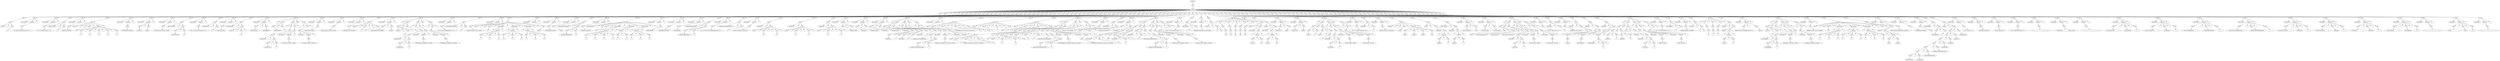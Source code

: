 digraph G {
  node0 [label="program"];
  node1 [label="dcl"];
  node0 -> node1;
  node2 [label="funcDCl"];
  node1 -> node2;
  node3 [label="func"];
  node2 -> node3;
  node4 [label="main"];
  node2 -> node4;
  node5 [label="("];
  node2 -> node5;
  node6 [label=")"];
  node2 -> node6;
  node7 [label="{"];
  node2 -> node7;
  node8 [label="dcl"];
  node2 -> node8;
  node9 [label="stmt"];
  node8 -> node9;
  node10 [label="expr"];
  node9 -> node10;
  node11 [label="puntos"];
  node10 -> node11;
  node12 [label=":="];
  node10 -> node12;
  node13 [label="expr"];
  node10 -> node13;
  node14 [label="0"];
  node13 -> node14;
  node15 [label="dcl"];
  node2 -> node15;
  node16 [label="stmt"];
  node15 -> node16;
  node17 [label="fmt.Println("];
  node16 -> node17;
  node18 [label="exprList"];
  node16 -> node18;
  node19 [label="expr"];
  node18 -> node19;
  node20 [label="\"=== Archivo de prueba de slices ===\""];
  node19 -> node20;
  node21 [label=")"];
  node16 -> node21;
  node22 [label="dcl"];
  node2 -> node22;
  node23 [label="stmt"];
  node22 -> node23;
  node24 [label="fmt.Println("];
  node23 -> node24;
  node25 [label="exprList"];
  node23 -> node25;
  node26 [label="expr"];
  node25 -> node26;
  node27 [label="\"==== Creación de slices ====\""];
  node26 -> node27;
  node28 [label=")"];
  node23 -> node28;
  node29 [label="dcl"];
  node2 -> node29;
  node30 [label="stmt"];
  node29 -> node30;
  node31 [label="expr"];
  node30 -> node31;
  node32 [label="puntosCreacion"];
  node31 -> node32;
  node33 [label=":="];
  node31 -> node33;
  node34 [label="expr"];
  node31 -> node34;
  node35 [label="0"];
  node34 -> node35;
  node36 [label="dcl"];
  node2 -> node36;
  node37 [label="stmt"];
  node36 -> node37;
  node38 [label="fmt.Println("];
  node37 -> node38;
  node39 [label="exprList"];
  node37 -> node39;
  node40 [label="expr"];
  node39 -> node40;
  node41 [label="\"Creación con literales:\""];
  node40 -> node41;
  node42 [label=")"];
  node37 -> node42;
  node43 [label="dcl"];
  node2 -> node43;
  node44 [label="stmt"];
  node43 -> node44;
  node45 [label="slice1"];
  node44 -> node45;
  node46 [label="numeros"];
  node45 -> node46;
  node47 [label=":="];
  node45 -> node47;
  node48 [label="[]"];
  node45 -> node48;
  node49 [label="type"];
  node45 -> node49;
  node50 [label="int"];
  node49 -> node50;
  node51 [label="{"];
  node45 -> node51;
  node52 [label="exprList"];
  node45 -> node52;
  node53 [label="expr"];
  node52 -> node53;
  node54 [label="1"];
  node53 -> node54;
  node55 [label=","];
  node52 -> node55;
  node56 [label="expr"];
  node52 -> node56;
  node57 [label="2"];
  node56 -> node57;
  node58 [label=","];
  node52 -> node58;
  node59 [label="expr"];
  node52 -> node59;
  node60 [label="3"];
  node59 -> node60;
  node61 [label=","];
  node52 -> node61;
  node62 [label="expr"];
  node52 -> node62;
  node63 [label="4"];
  node62 -> node63;
  node64 [label=","];
  node52 -> node64;
  node65 [label="expr"];
  node52 -> node65;
  node66 [label="5"];
  node65 -> node66;
  node67 [label="}"];
  node45 -> node67;
  node68 [label="dcl"];
  node2 -> node68;
  node69 [label="stmt"];
  node68 -> node69;
  node70 [label="fmt.Println("];
  node69 -> node70;
  node71 [label="exprList"];
  node69 -> node71;
  node72 [label="expr"];
  node71 -> node72;
  node73 [label="\"###Validacion Manual\""];
  node72 -> node73;
  node74 [label=")"];
  node69 -> node74;
  node75 [label="dcl"];
  node2 -> node75;
  node76 [label="stmt"];
  node75 -> node76;
  node77 [label="fmt.Println("];
  node76 -> node77;
  node78 [label="exprList"];
  node76 -> node78;
  node79 [label="expr"];
  node78 -> node79;
  node80 [label="\"numeros:\""];
  node79 -> node80;
  node81 [label=","];
  node78 -> node81;
  node82 [label="expr"];
  node78 -> node82;
  node83 [label="numeros"];
  node82 -> node83;
  node84 [label=")"];
  node76 -> node84;
  node85 [label="dcl"];
  node2 -> node85;
  node86 [label="stmt"];
  node85 -> node86;
  node87 [label="fmt.Println("];
  node86 -> node87;
  node88 [label="exprList"];
  node86 -> node88;
  node89 [label="expr"];
  node88 -> node89;
  node90 [label="\"OK Creación con literales: correcto\""];
  node89 -> node90;
  node91 [label=")"];
  node86 -> node91;
  node92 [label="dcl"];
  node2 -> node92;
  node93 [label="stmt"];
  node92 -> node93;
  node94 [label="expr"];
  node93 -> node94;
  node95 [label="puntosCreacion"];
  node94 -> node95;
  node96 [label="="];
  node94 -> node96;
  node97 [label="expr"];
  node94 -> node97;
  node98 [label="expr"];
  node97 -> node98;
  node99 [label="puntosCreacion"];
  node98 -> node99;
  node100 [label="+"];
  node97 -> node100;
  node101 [label="expr"];
  node97 -> node101;
  node102 [label="3"];
  node101 -> node102;
  node103 [label="dcl"];
  node2 -> node103;
  node104 [label="stmt"];
  node103 -> node104;
  node105 [label="fmt.Println("];
  node104 -> node105;
  node106 [label="exprList"];
  node104 -> node106;
  node107 [label="expr"];
  node106 -> node107;
  node108 [label="\"\\n==== Acceso de Elementos ====\""];
  node107 -> node108;
  node109 [label=")"];
  node104 -> node109;
  node110 [label="dcl"];
  node2 -> node110;
  node111 [label="stmt"];
  node110 -> node111;
  node112 [label="expr"];
  node111 -> node112;
  node113 [label="puntosAcceso"];
  node112 -> node113;
  node114 [label=":="];
  node112 -> node114;
  node115 [label="expr"];
  node112 -> node115;
  node116 [label="0"];
  node115 -> node116;
  node117 [label="dcl"];
  node2 -> node117;
  node118 [label="stmt"];
  node117 -> node118;
  node119 [label="fmt.Println("];
  node118 -> node119;
  node120 [label="exprList"];
  node118 -> node120;
  node121 [label="expr"];
  node120 -> node121;
  node122 [label="\"Acceso por índice:\""];
  node121 -> node122;
  node123 [label=")"];
  node118 -> node123;
  node124 [label="dcl"];
  node2 -> node124;
  node125 [label="stmt"];
  node124 -> node125;
  node126 [label="expr"];
  node125 -> node126;
  node127 [label="primerElemento"];
  node126 -> node127;
  node128 [label=":="];
  node126 -> node128;
  node129 [label="expr"];
  node126 -> node129;
  node130 [label="numeros"];
  node129 -> node130;
  node131 [label="["];
  node129 -> node131;
  node132 [label="expr"];
  node129 -> node132;
  node133 [label="0"];
  node132 -> node133;
  node134 [label="]"];
  node129 -> node134;
  node135 [label="dcl"];
  node2 -> node135;
  node136 [label="stmt"];
  node135 -> node136;
  node137 [label="fmt.Println("];
  node136 -> node137;
  node138 [label="exprList"];
  node136 -> node138;
  node139 [label="expr"];
  node138 -> node139;
  node140 [label="\"Primer elemento:\""];
  node139 -> node140;
  node141 [label=","];
  node138 -> node141;
  node142 [label="expr"];
  node138 -> node142;
  node143 [label="primerElemento"];
  node142 -> node143;
  node144 [label=")"];
  node136 -> node144;
  node145 [label="dcl"];
  node2 -> node145;
  node146 [label="stmt"];
  node145 -> node146;
  node147 [label="if"];
  node146 -> node147;
  node148 [label="expr"];
  node146 -> node148;
  node149 [label="expr"];
  node148 -> node149;
  node150 [label="primerElemento"];
  node149 -> node150;
  node151 [label="=="];
  node148 -> node151;
  node152 [label="expr"];
  node148 -> node152;
  node153 [label="1"];
  node152 -> node153;
  node154 [label="stmt"];
  node146 -> node154;
  node155 [label="{"];
  node154 -> node155;
  node156 [label="dcl"];
  node154 -> node156;
  node157 [label="stmt"];
  node156 -> node157;
  node158 [label="expr"];
  node157 -> node158;
  node159 [label="puntosAcceso"];
  node158 -> node159;
  node160 [label="="];
  node158 -> node160;
  node161 [label="expr"];
  node158 -> node161;
  node162 [label="expr"];
  node161 -> node162;
  node163 [label="puntosAcceso"];
  node162 -> node163;
  node164 [label="+"];
  node161 -> node164;
  node165 [label="expr"];
  node161 -> node165;
  node166 [label="1"];
  node165 -> node166;
  node167 [label="dcl"];
  node154 -> node167;
  node168 [label="stmt"];
  node167 -> node168;
  node169 [label="fmt.Println("];
  node168 -> node169;
  node170 [label="exprList"];
  node168 -> node170;
  node171 [label="expr"];
  node170 -> node171;
  node172 [label="\"OK Acceso por índice: correcto\""];
  node171 -> node172;
  node173 [label=")"];
  node168 -> node173;
  node174 [label="}"];
  node154 -> node174;
  node175 [label="else"];
  node146 -> node175;
  node176 [label="stmt"];
  node146 -> node176;
  node177 [label="{"];
  node176 -> node177;
  node178 [label="dcl"];
  node176 -> node178;
  node179 [label="stmt"];
  node178 -> node179;
  node180 [label="fmt.Println("];
  node179 -> node180;
  node181 [label="exprList"];
  node179 -> node181;
  node182 [label="expr"];
  node181 -> node182;
  node183 [label="\"X Acceso por índice: incorrecto\""];
  node182 -> node183;
  node184 [label=")"];
  node179 -> node184;
  node185 [label="}"];
  node176 -> node185;
  node186 [label="dcl"];
  node2 -> node186;
  node187 [label="stmt"];
  node186 -> node187;
  node188 [label="fmt.Println("];
  node187 -> node188;
  node189 [label="exprList"];
  node187 -> node189;
  node190 [label="expr"];
  node189 -> node190;
  node191 [label="\"Acceso fuera de rango:\""];
  node190 -> node191;
  node192 [label=")"];
  node187 -> node192;
  node193 [label="dcl"];
  node2 -> node193;
  node194 [label="stmt"];
  node193 -> node194;
  node195 [label="fmt.Println("];
  node194 -> node195;
  node196 [label="exprList"];
  node194 -> node196;
  node197 [label="expr"];
  node196 -> node197;
  node198 [label="\"OK Acceso fuera de rango: correcto\""];
  node197 -> node198;
  node199 [label=")"];
  node194 -> node199;
  node200 [label="dcl"];
  node2 -> node200;
  node201 [label="stmt"];
  node200 -> node201;
  node202 [label="fmt.Println("];
  node201 -> node202;
  node203 [label="exprList"];
  node201 -> node203;
  node204 [label="expr"];
  node203 -> node204;
  node205 [label="\"\\nModificación de elementos:\""];
  node204 -> node205;
  node206 [label=")"];
  node201 -> node206;
  node207 [label="dcl"];
  node2 -> node207;
  node208 [label="stmt"];
  node207 -> node208;
  node209 [label="slice1"];
  node208 -> node209;
  node210 [label="numeros"];
  node209 -> node210;
  node211 [label="["];
  node209 -> node211;
  node212 [label="expr"];
  node209 -> node212;
  node213 [label="0"];
  node212 -> node213;
  node214 [label="]"];
  node209 -> node214;
  node215 [label="="];
  node209 -> node215;
  node216 [label="expr"];
  node209 -> node216;
  node217 [label="10"];
  node216 -> node217;
  node218 [label="dcl"];
  node2 -> node218;
  node219 [label="stmt"];
  node218 -> node219;
  node220 [label="fmt.Println("];
  node219 -> node220;
  node221 [label="exprList"];
  node219 -> node221;
  node222 [label="expr"];
  node221 -> node222;
  node223 [label="\"numeros después de modificar:\""];
  node222 -> node223;
  node224 [label=","];
  node221 -> node224;
  node225 [label="expr"];
  node221 -> node225;
  node226 [label="numeros"];
  node225 -> node226;
  node227 [label=")"];
  node219 -> node227;
  node228 [label="dcl"];
  node2 -> node228;
  node229 [label="stmt"];
  node228 -> node229;
  node230 [label="if"];
  node229 -> node230;
  node231 [label="expr"];
  node229 -> node231;
  node232 [label="expr"];
  node231 -> node232;
  node233 [label="numeros"];
  node232 -> node233;
  node234 [label="["];
  node232 -> node234;
  node235 [label="expr"];
  node232 -> node235;
  node236 [label="0"];
  node235 -> node236;
  node237 [label="]"];
  node232 -> node237;
  node238 [label="=="];
  node231 -> node238;
  node239 [label="expr"];
  node231 -> node239;
  node240 [label="10"];
  node239 -> node240;
  node241 [label="stmt"];
  node229 -> node241;
  node242 [label="{"];
  node241 -> node242;
  node243 [label="dcl"];
  node241 -> node243;
  node244 [label="stmt"];
  node243 -> node244;
  node245 [label="expr"];
  node244 -> node245;
  node246 [label="puntosAcceso"];
  node245 -> node246;
  node247 [label="="];
  node245 -> node247;
  node248 [label="expr"];
  node245 -> node248;
  node249 [label="expr"];
  node248 -> node249;
  node250 [label="puntosAcceso"];
  node249 -> node250;
  node251 [label="+"];
  node248 -> node251;
  node252 [label="expr"];
  node248 -> node252;
  node253 [label="2"];
  node252 -> node253;
  node254 [label="dcl"];
  node241 -> node254;
  node255 [label="stmt"];
  node254 -> node255;
  node256 [label="fmt.Println("];
  node255 -> node256;
  node257 [label="exprList"];
  node255 -> node257;
  node258 [label="expr"];
  node257 -> node258;
  node259 [label="\"OK Modificación de elementos: correcto\""];
  node258 -> node259;
  node260 [label=")"];
  node255 -> node260;
  node261 [label="}"];
  node241 -> node261;
  node262 [label="else"];
  node229 -> node262;
  node263 [label="stmt"];
  node229 -> node263;
  node264 [label="{"];
  node263 -> node264;
  node265 [label="dcl"];
  node263 -> node265;
  node266 [label="stmt"];
  node265 -> node266;
  node267 [label="fmt.Println("];
  node266 -> node267;
  node268 [label="exprList"];
  node266 -> node268;
  node269 [label="expr"];
  node268 -> node269;
  node270 [label="\"X Modificación de elementos: incorrecto\""];
  node269 -> node270;
  node271 [label=")"];
  node266 -> node271;
  node272 [label="}"];
  node263 -> node272;
  node273 [label="dcl"];
  node2 -> node273;
  node274 [label="stmt"];
  node273 -> node274;
  node275 [label="fmt.Println("];
  node274 -> node275;
  node276 [label="exprList"];
  node274 -> node276;
  node277 [label="expr"];
  node276 -> node277;
  node278 [label="\"\\n==== Array Multidimensional ====\""];
  node277 -> node278;
  node279 [label=")"];
  node274 -> node279;
  node280 [label="dcl"];
  node2 -> node280;
  node281 [label="stmt"];
  node280 -> node281;
  node282 [label="expr"];
  node281 -> node282;
  node283 [label="puntosMultidimensional"];
  node282 -> node283;
  node284 [label=":="];
  node282 -> node284;
  node285 [label="expr"];
  node282 -> node285;
  node286 [label="0"];
  node285 -> node286;
  node287 [label="dcl"];
  node2 -> node287;
  node288 [label="stmt"];
  node287 -> node288;
  node289 [label="fmt.Println("];
  node288 -> node289;
  node290 [label="exprList"];
  node288 -> node290;
  node291 [label="expr"];
  node290 -> node291;
  node292 [label="\"Creación de matriz 2D con literales:\""];
  node291 -> node292;
  node293 [label=")"];
  node288 -> node293;
  node294 [label="dcl"];
  node2 -> node294;
  node295 [label="stmt"];
  node294 -> node295;
  node296 [label="slice2"];
  node295 -> node296;
  node297 [label="matriz"];
  node296 -> node297;
  node298 [label=":="];
  node296 -> node298;
  node299 [label="[][]"];
  node296 -> node299;
  node300 [label="type"];
  node296 -> node300;
  node301 [label="int"];
  node300 -> node301;
  node302 [label="{"];
  node296 -> node302;
  node303 [label="arrayContent"];
  node296 -> node303;
  node304 [label="{"];
  node303 -> node304;
  node305 [label="exprList"];
  node303 -> node305;
  node306 [label="expr"];
  node305 -> node306;
  node307 [label="1"];
  node306 -> node307;
  node308 [label=","];
  node305 -> node308;
  node309 [label="expr"];
  node305 -> node309;
  node310 [label="2"];
  node309 -> node310;
  node311 [label=","];
  node305 -> node311;
  node312 [label="expr"];
  node305 -> node312;
  node313 [label="3"];
  node312 -> node313;
  node314 [label="}"];
  node303 -> node314;
  node315 [label=","];
  node296 -> node315;
  node316 [label="arrayContent"];
  node296 -> node316;
  node317 [label="{"];
  node316 -> node317;
  node318 [label="exprList"];
  node316 -> node318;
  node319 [label="expr"];
  node318 -> node319;
  node320 [label="4"];
  node319 -> node320;
  node321 [label=","];
  node318 -> node321;
  node322 [label="expr"];
  node318 -> node322;
  node323 [label="5"];
  node322 -> node323;
  node324 [label=","];
  node318 -> node324;
  node325 [label="expr"];
  node318 -> node325;
  node326 [label="6"];
  node325 -> node326;
  node327 [label="}"];
  node316 -> node327;
  node328 [label=","];
  node296 -> node328;
  node329 [label="arrayContent"];
  node296 -> node329;
  node330 [label="{"];
  node329 -> node330;
  node331 [label="exprList"];
  node329 -> node331;
  node332 [label="expr"];
  node331 -> node332;
  node333 [label="7"];
  node332 -> node333;
  node334 [label=","];
  node331 -> node334;
  node335 [label="expr"];
  node331 -> node335;
  node336 [label="8"];
  node335 -> node336;
  node337 [label=","];
  node331 -> node337;
  node338 [label="expr"];
  node331 -> node338;
  node339 [label="9"];
  node338 -> node339;
  node340 [label="}"];
  node329 -> node340;
  node341 [label=","];
  node296 -> node341;
  node342 [label="}"];
  node296 -> node342;
  node343 [label="dcl"];
  node2 -> node343;
  node344 [label="stmt"];
  node343 -> node344;
  node345 [label="fmt.Println("];
  node344 -> node345;
  node346 [label="exprList"];
  node344 -> node346;
  node347 [label="expr"];
  node346 -> node347;
  node348 [label="\"matriz:\""];
  node347 -> node348;
  node349 [label=")"];
  node344 -> node349;
  node350 [label="dcl"];
  node2 -> node350;
  node351 [label="stmt"];
  node350 -> node351;
  node352 [label="fmt.Println("];
  node351 -> node352;
  node353 [label="exprList"];
  node351 -> node353;
  node354 [label="expr"];
  node353 -> node354;
  node355 [label="\"###Validacion Manual\""];
  node354 -> node355;
  node356 [label=")"];
  node351 -> node356;
  node357 [label="dcl"];
  node2 -> node357;
  node358 [label="stmt"];
  node357 -> node358;
  node359 [label="fmt.Println("];
  node358 -> node359;
  node360 [label="exprList"];
  node358 -> node360;
  node361 [label="expr"];
  node360 -> node361;
  node362 [label="matriz"];
  node361 -> node362;
  node363 [label=")"];
  node358 -> node363;
  node364 [label="dcl"];
  node2 -> node364;
  node365 [label="stmt"];
  node364 -> node365;
  node366 [label="expr"];
  node365 -> node366;
  node367 [label="puntosMultidimensional"];
  node366 -> node367;
  node368 [label="="];
  node366 -> node368;
  node369 [label="expr"];
  node366 -> node369;
  node370 [label="expr"];
  node369 -> node370;
  node371 [label="puntosMultidimensional"];
  node370 -> node371;
  node372 [label="+"];
  node369 -> node372;
  node373 [label="expr"];
  node369 -> node373;
  node374 [label="2"];
  node373 -> node374;
  node375 [label="dcl"];
  node2 -> node375;
  node376 [label="stmt"];
  node375 -> node376;
  node377 [label="fmt.Println("];
  node376 -> node377;
  node378 [label="exprList"];
  node376 -> node378;
  node379 [label="expr"];
  node378 -> node379;
  node380 [label="\"\\nMatrices irregulares:\""];
  node379 -> node380;
  node381 [label=")"];
  node376 -> node381;
  node382 [label="dcl"];
  node2 -> node382;
  node383 [label="stmt"];
  node382 -> node383;
  node384 [label="slice2"];
  node383 -> node384;
  node385 [label="matrizIrregular"];
  node384 -> node385;
  node386 [label=":="];
  node384 -> node386;
  node387 [label="[][]"];
  node384 -> node387;
  node388 [label="type"];
  node384 -> node388;
  node389 [label="int"];
  node388 -> node389;
  node390 [label="{"];
  node384 -> node390;
  node391 [label="arrayContent"];
  node384 -> node391;
  node392 [label="{"];
  node391 -> node392;
  node393 [label="exprList"];
  node391 -> node393;
  node394 [label="expr"];
  node393 -> node394;
  node395 [label="1"];
  node394 -> node395;
  node396 [label=","];
  node393 -> node396;
  node397 [label="expr"];
  node393 -> node397;
  node398 [label="2"];
  node397 -> node398;
  node399 [label=","];
  node393 -> node399;
  node400 [label="expr"];
  node393 -> node400;
  node401 [label="3"];
  node400 -> node401;
  node402 [label=","];
  node393 -> node402;
  node403 [label="expr"];
  node393 -> node403;
  node404 [label="4"];
  node403 -> node404;
  node405 [label="}"];
  node391 -> node405;
  node406 [label=","];
  node384 -> node406;
  node407 [label="arrayContent"];
  node384 -> node407;
  node408 [label="{"];
  node407 -> node408;
  node409 [label="exprList"];
  node407 -> node409;
  node410 [label="expr"];
  node409 -> node410;
  node411 [label="5"];
  node410 -> node411;
  node412 [label=","];
  node409 -> node412;
  node413 [label="expr"];
  node409 -> node413;
  node414 [label="6"];
  node413 -> node414;
  node415 [label="}"];
  node407 -> node415;
  node416 [label=","];
  node384 -> node416;
  node417 [label="arrayContent"];
  node384 -> node417;
  node418 [label="{"];
  node417 -> node418;
  node419 [label="exprList"];
  node417 -> node419;
  node420 [label="expr"];
  node419 -> node420;
  node421 [label="7"];
  node420 -> node421;
  node422 [label=","];
  node419 -> node422;
  node423 [label="expr"];
  node419 -> node423;
  node424 [label="8"];
  node423 -> node424;
  node425 [label=","];
  node419 -> node425;
  node426 [label="expr"];
  node419 -> node426;
  node427 [label="9"];
  node426 -> node427;
  node428 [label="}"];
  node417 -> node428;
  node429 [label=","];
  node384 -> node429;
  node430 [label="}"];
  node384 -> node430;
  node431 [label="dcl"];
  node2 -> node431;
  node432 [label="stmt"];
  node431 -> node432;
  node433 [label="fmt.Println("];
  node432 -> node433;
  node434 [label="exprList"];
  node432 -> node434;
  node435 [label="expr"];
  node434 -> node435;
  node436 [label="\"matrizIrregular:\""];
  node435 -> node436;
  node437 [label=")"];
  node432 -> node437;
  node438 [label="dcl"];
  node2 -> node438;
  node439 [label="stmt"];
  node438 -> node439;
  node440 [label="fmt.Println("];
  node439 -> node440;
  node441 [label="exprList"];
  node439 -> node441;
  node442 [label="expr"];
  node441 -> node442;
  node443 [label="\"###Validacion Manual\""];
  node442 -> node443;
  node444 [label=")"];
  node439 -> node444;
  node445 [label="dcl"];
  node2 -> node445;
  node446 [label="stmt"];
  node445 -> node446;
  node447 [label="fmt.Println("];
  node446 -> node447;
  node448 [label="exprList"];
  node446 -> node448;
  node449 [label="expr"];
  node448 -> node449;
  node450 [label="matrizIrregular"];
  node449 -> node450;
  node451 [label=")"];
  node446 -> node451;
  node452 [label="dcl"];
  node2 -> node452;
  node453 [label="stmt"];
  node452 -> node453;
  node454 [label="expr"];
  node453 -> node454;
  node455 [label="puntosMultidimensional"];
  node454 -> node455;
  node456 [label="="];
  node454 -> node456;
  node457 [label="expr"];
  node454 -> node457;
  node458 [label="expr"];
  node457 -> node458;
  node459 [label="puntosMultidimensional"];
  node458 -> node459;
  node460 [label="+"];
  node457 -> node460;
  node461 [label="expr"];
  node457 -> node461;
  node462 [label="2"];
  node461 -> node462;
  node463 [label="dcl"];
  node2 -> node463;
  node464 [label="stmt"];
  node463 -> node464;
  node465 [label="fmt.Println("];
  node464 -> node465;
  node466 [label="exprList"];
  node464 -> node466;
  node467 [label="expr"];
  node466 -> node467;
  node468 [label="\"\\n==== Acceso Array Multidimensional ====\""];
  node467 -> node468;
  node469 [label=")"];
  node464 -> node469;
  node470 [label="dcl"];
  node2 -> node470;
  node471 [label="stmt"];
  node470 -> node471;
  node472 [label="expr"];
  node471 -> node472;
  node473 [label="puntosAccesoMultidimensional"];
  node472 -> node473;
  node474 [label=":="];
  node472 -> node474;
  node475 [label="expr"];
  node472 -> node475;
  node476 [label="0"];
  node475 -> node476;
  node477 [label="dcl"];
  node2 -> node477;
  node478 [label="stmt"];
  node477 -> node478;
  node479 [label="fmt.Println("];
  node478 -> node479;
  node480 [label="exprList"];
  node478 -> node480;
  node481 [label="expr"];
  node480 -> node481;
  node482 [label="\"Acceso a elementos de matriz 2D:\""];
  node481 -> node482;
  node483 [label=")"];
  node478 -> node483;
  node484 [label="dcl"];
  node2 -> node484;
  node485 [label="stmt"];
  node484 -> node485;
  node486 [label="expr"];
  node485 -> node486;
  node487 [label="elemento11"];
  node486 -> node487;
  node488 [label=":="];
  node486 -> node488;
  node489 [label="expr"];
  node486 -> node489;
  node490 [label="matriz"];
  node489 -> node490;
  node491 [label="["];
  node489 -> node491;
  node492 [label="expr"];
  node489 -> node492;
  node493 [label="0"];
  node492 -> node493;
  node494 [label="]"];
  node489 -> node494;
  node495 [label="["];
  node489 -> node495;
  node496 [label="expr"];
  node489 -> node496;
  node497 [label="0"];
  node496 -> node497;
  node498 [label="]"];
  node489 -> node498;
  node499 [label="dcl"];
  node2 -> node499;
  node500 [label="stmt"];
  node499 -> node500;
  node501 [label="expr"];
  node500 -> node501;
  node502 [label="elemento23"];
  node501 -> node502;
  node503 [label=":="];
  node501 -> node503;
  node504 [label="expr"];
  node501 -> node504;
  node505 [label="matriz"];
  node504 -> node505;
  node506 [label="["];
  node504 -> node506;
  node507 [label="expr"];
  node504 -> node507;
  node508 [label="1"];
  node507 -> node508;
  node509 [label="]"];
  node504 -> node509;
  node510 [label="["];
  node504 -> node510;
  node511 [label="expr"];
  node504 -> node511;
  node512 [label="2"];
  node511 -> node512;
  node513 [label="]"];
  node504 -> node513;
  node514 [label="dcl"];
  node2 -> node514;
  node515 [label="stmt"];
  node514 -> node515;
  node516 [label="expr"];
  node515 -> node516;
  node517 [label="elemento33"];
  node516 -> node517;
  node518 [label=":="];
  node516 -> node518;
  node519 [label="expr"];
  node516 -> node519;
  node520 [label="matriz"];
  node519 -> node520;
  node521 [label="["];
  node519 -> node521;
  node522 [label="expr"];
  node519 -> node522;
  node523 [label="2"];
  node522 -> node523;
  node524 [label="]"];
  node519 -> node524;
  node525 [label="["];
  node519 -> node525;
  node526 [label="expr"];
  node519 -> node526;
  node527 [label="2"];
  node526 -> node527;
  node528 [label="]"];
  node519 -> node528;
  node529 [label="dcl"];
  node2 -> node529;
  node530 [label="stmt"];
  node529 -> node530;
  node531 [label="fmt.Println("];
  node530 -> node531;
  node532 [label="exprList"];
  node530 -> node532;
  node533 [label="expr"];
  node532 -> node533;
  node534 [label="\"Elemento [0][0]:\""];
  node533 -> node534;
  node535 [label=","];
  node532 -> node535;
  node536 [label="expr"];
  node532 -> node536;
  node537 [label="elemento11"];
  node536 -> node537;
  node538 [label=")"];
  node530 -> node538;
  node539 [label="dcl"];
  node2 -> node539;
  node540 [label="stmt"];
  node539 -> node540;
  node541 [label="fmt.Println("];
  node540 -> node541;
  node542 [label="exprList"];
  node540 -> node542;
  node543 [label="expr"];
  node542 -> node543;
  node544 [label="\"Elemento [1][2]:\""];
  node543 -> node544;
  node545 [label=","];
  node542 -> node545;
  node546 [label="expr"];
  node542 -> node546;
  node547 [label="elemento23"];
  node546 -> node547;
  node548 [label=")"];
  node540 -> node548;
  node549 [label="dcl"];
  node2 -> node549;
  node550 [label="stmt"];
  node549 -> node550;
  node551 [label="fmt.Println("];
  node550 -> node551;
  node552 [label="exprList"];
  node550 -> node552;
  node553 [label="expr"];
  node552 -> node553;
  node554 [label="\"Elemento [2][2]:\""];
  node553 -> node554;
  node555 [label=","];
  node552 -> node555;
  node556 [label="expr"];
  node552 -> node556;
  node557 [label="elemento33"];
  node556 -> node557;
  node558 [label=")"];
  node550 -> node558;
  node559 [label="dcl"];
  node2 -> node559;
  node560 [label="stmt"];
  node559 -> node560;
  node561 [label="if"];
  node560 -> node561;
  node562 [label="expr"];
  node560 -> node562;
  node563 [label="expr"];
  node562 -> node563;
  node564 [label="expr"];
  node563 -> node564;
  node565 [label="expr"];
  node564 -> node565;
  node566 [label="elemento11"];
  node565 -> node566;
  node567 [label="=="];
  node564 -> node567;
  node568 [label="expr"];
  node564 -> node568;
  node569 [label="1"];
  node568 -> node569;
  node570 [label="&&"];
  node563 -> node570;
  node571 [label="expr"];
  node563 -> node571;
  node572 [label="expr"];
  node571 -> node572;
  node573 [label="elemento23"];
  node572 -> node573;
  node574 [label="=="];
  node571 -> node574;
  node575 [label="expr"];
  node571 -> node575;
  node576 [label="6"];
  node575 -> node576;
  node577 [label="&&"];
  node562 -> node577;
  node578 [label="expr"];
  node562 -> node578;
  node579 [label="expr"];
  node578 -> node579;
  node580 [label="elemento33"];
  node579 -> node580;
  node581 [label="=="];
  node578 -> node581;
  node582 [label="expr"];
  node578 -> node582;
  node583 [label="9"];
  node582 -> node583;
  node584 [label="stmt"];
  node560 -> node584;
  node585 [label="{"];
  node584 -> node585;
  node586 [label="dcl"];
  node584 -> node586;
  node587 [label="stmt"];
  node586 -> node587;
  node588 [label="expr"];
  node587 -> node588;
  node589 [label="puntosAccesoMultidimensional"];
  node588 -> node589;
  node590 [label="="];
  node588 -> node590;
  node591 [label="expr"];
  node588 -> node591;
  node592 [label="expr"];
  node591 -> node592;
  node593 [label="puntosAccesoMultidimensional"];
  node592 -> node593;
  node594 [label="+"];
  node591 -> node594;
  node595 [label="expr"];
  node591 -> node595;
  node596 [label="1"];
  node595 -> node596;
  node597 [label="dcl"];
  node584 -> node597;
  node598 [label="stmt"];
  node597 -> node598;
  node599 [label="fmt.Println("];
  node598 -> node599;
  node600 [label="exprList"];
  node598 -> node600;
  node601 [label="expr"];
  node600 -> node601;
  node602 [label="\"OK Acceso a elementos de matriz 2D: correcto\""];
  node601 -> node602;
  node603 [label=")"];
  node598 -> node603;
  node604 [label="}"];
  node584 -> node604;
  node605 [label="else"];
  node560 -> node605;
  node606 [label="stmt"];
  node560 -> node606;
  node607 [label="{"];
  node606 -> node607;
  node608 [label="dcl"];
  node606 -> node608;
  node609 [label="stmt"];
  node608 -> node609;
  node610 [label="fmt.Println("];
  node609 -> node610;
  node611 [label="exprList"];
  node609 -> node611;
  node612 [label="expr"];
  node611 -> node612;
  node613 [label="\"X Acceso a elementos de matriz 2D: incorrecto\""];
  node612 -> node613;
  node614 [label=")"];
  node609 -> node614;
  node615 [label="}"];
  node606 -> node615;
  node616 [label="dcl"];
  node2 -> node616;
  node617 [label="stmt"];
  node616 -> node617;
  node618 [label="fmt.Println("];
  node617 -> node618;
  node619 [label="exprList"];
  node617 -> node619;
  node620 [label="expr"];
  node619 -> node620;
  node621 [label="\"\\nModificación de elementos en matriz 2D:\""];
  node620 -> node621;
  node622 [label=")"];
  node617 -> node622;
  node623 [label="dcl"];
  node2 -> node623;
  node624 [label="stmt"];
  node623 -> node624;
  node625 [label="slice2"];
  node624 -> node625;
  node626 [label="matriz"];
  node625 -> node626;
  node627 [label="["];
  node625 -> node627;
  node628 [label="expr"];
  node625 -> node628;
  node629 [label="0"];
  node628 -> node629;
  node630 [label="]"];
  node625 -> node630;
  node631 [label="["];
  node625 -> node631;
  node632 [label="expr"];
  node625 -> node632;
  node633 [label="0"];
  node632 -> node633;
  node634 [label="]"];
  node625 -> node634;
  node635 [label="="];
  node625 -> node635;
  node636 [label="expr"];
  node625 -> node636;
  node637 [label="100"];
  node636 -> node637;
  node638 [label="dcl"];
  node2 -> node638;
  node639 [label="stmt"];
  node638 -> node639;
  node640 [label="slice2"];
  node639 -> node640;
  node641 [label="matriz"];
  node640 -> node641;
  node642 [label="["];
  node640 -> node642;
  node643 [label="expr"];
  node640 -> node643;
  node644 [label="1"];
  node643 -> node644;
  node645 [label="]"];
  node640 -> node645;
  node646 [label="["];
  node640 -> node646;
  node647 [label="expr"];
  node640 -> node647;
  node648 [label="1"];
  node647 -> node648;
  node649 [label="]"];
  node640 -> node649;
  node650 [label="="];
  node640 -> node650;
  node651 [label="expr"];
  node640 -> node651;
  node652 [label="500"];
  node651 -> node652;
  node653 [label="dcl"];
  node2 -> node653;
  node654 [label="stmt"];
  node653 -> node654;
  node655 [label="slice2"];
  node654 -> node655;
  node656 [label="matriz"];
  node655 -> node656;
  node657 [label="["];
  node655 -> node657;
  node658 [label="expr"];
  node655 -> node658;
  node659 [label="2"];
  node658 -> node659;
  node660 [label="]"];
  node655 -> node660;
  node661 [label="["];
  node655 -> node661;
  node662 [label="expr"];
  node655 -> node662;
  node663 [label="2"];
  node662 -> node663;
  node664 [label="]"];
  node655 -> node664;
  node665 [label="="];
  node655 -> node665;
  node666 [label="expr"];
  node655 -> node666;
  node667 [label="900"];
  node666 -> node667;
  node668 [label="dcl"];
  node2 -> node668;
  node669 [label="stmt"];
  node668 -> node669;
  node670 [label="if"];
  node669 -> node670;
  node671 [label="expr"];
  node669 -> node671;
  node672 [label="expr"];
  node671 -> node672;
  node673 [label="expr"];
  node672 -> node673;
  node674 [label="expr"];
  node673 -> node674;
  node675 [label="matriz"];
  node674 -> node675;
  node676 [label="["];
  node674 -> node676;
  node677 [label="expr"];
  node674 -> node677;
  node678 [label="0"];
  node677 -> node678;
  node679 [label="]"];
  node674 -> node679;
  node680 [label="["];
  node674 -> node680;
  node681 [label="expr"];
  node674 -> node681;
  node682 [label="0"];
  node681 -> node682;
  node683 [label="]"];
  node674 -> node683;
  node684 [label="=="];
  node673 -> node684;
  node685 [label="expr"];
  node673 -> node685;
  node686 [label="100"];
  node685 -> node686;
  node687 [label="&&"];
  node672 -> node687;
  node688 [label="expr"];
  node672 -> node688;
  node689 [label="expr"];
  node688 -> node689;
  node690 [label="matriz"];
  node689 -> node690;
  node691 [label="["];
  node689 -> node691;
  node692 [label="expr"];
  node689 -> node692;
  node693 [label="1"];
  node692 -> node693;
  node694 [label="]"];
  node689 -> node694;
  node695 [label="["];
  node689 -> node695;
  node696 [label="expr"];
  node689 -> node696;
  node697 [label="1"];
  node696 -> node697;
  node698 [label="]"];
  node689 -> node698;
  node699 [label="=="];
  node688 -> node699;
  node700 [label="expr"];
  node688 -> node700;
  node701 [label="500"];
  node700 -> node701;
  node702 [label="&&"];
  node671 -> node702;
  node703 [label="expr"];
  node671 -> node703;
  node704 [label="expr"];
  node703 -> node704;
  node705 [label="matriz"];
  node704 -> node705;
  node706 [label="["];
  node704 -> node706;
  node707 [label="expr"];
  node704 -> node707;
  node708 [label="2"];
  node707 -> node708;
  node709 [label="]"];
  node704 -> node709;
  node710 [label="["];
  node704 -> node710;
  node711 [label="expr"];
  node704 -> node711;
  node712 [label="2"];
  node711 -> node712;
  node713 [label="]"];
  node704 -> node713;
  node714 [label="=="];
  node703 -> node714;
  node715 [label="expr"];
  node703 -> node715;
  node716 [label="900"];
  node715 -> node716;
  node717 [label="stmt"];
  node669 -> node717;
  node718 [label="{"];
  node717 -> node718;
  node719 [label="dcl"];
  node717 -> node719;
  node720 [label="stmt"];
  node719 -> node720;
  node721 [label="expr"];
  node720 -> node721;
  node722 [label="puntosAccesoMultidimensional"];
  node721 -> node722;
  node723 [label="="];
  node721 -> node723;
  node724 [label="expr"];
  node721 -> node724;
  node725 [label="expr"];
  node724 -> node725;
  node726 [label="puntosAccesoMultidimensional"];
  node725 -> node726;
  node727 [label="+"];
  node724 -> node727;
  node728 [label="expr"];
  node724 -> node728;
  node729 [label="1"];
  node728 -> node729;
  node730 [label="dcl"];
  node717 -> node730;
  node731 [label="stmt"];
  node730 -> node731;
  node732 [label="fmt.Println("];
  node731 -> node732;
  node733 [label="exprList"];
  node731 -> node733;
  node734 [label="expr"];
  node733 -> node734;
  node735 [label="\"OK Modificación de elementos en matriz 2D: correcto\""];
  node734 -> node735;
  node736 [label=")"];
  node731 -> node736;
  node737 [label="}"];
  node717 -> node737;
  node738 [label="else"];
  node669 -> node738;
  node739 [label="stmt"];
  node669 -> node739;
  node740 [label="{"];
  node739 -> node740;
  node741 [label="dcl"];
  node739 -> node741;
  node742 [label="stmt"];
  node741 -> node742;
  node743 [label="fmt.Println("];
  node742 -> node743;
  node744 [label="exprList"];
  node742 -> node744;
  node745 [label="expr"];
  node744 -> node745;
  node746 [label="\"X Modificación de elementos en matriz 2D: incorrecto\""];
  node745 -> node746;
  node747 [label=")"];
  node742 -> node747;
  node748 [label="}"];
  node739 -> node748;
  node749 [label="dcl"];
  node2 -> node749;
  node750 [label="stmt"];
  node749 -> node750;
  node751 [label="fmt.Println("];
  node750 -> node751;
  node752 [label="exprList"];
  node750 -> node752;
  node753 [label="expr"];
  node752 -> node753;
  node754 [label="\"\\nAcceso a filas completas:\""];
  node753 -> node754;
  node755 [label=")"];
  node750 -> node755;
  node756 [label="dcl"];
  node2 -> node756;
  node757 [label="stmt"];
  node756 -> node757;
  node758 [label="expr"];
  node757 -> node758;
  node759 [label="primeraFila"];
  node758 -> node759;
  node760 [label=":="];
  node758 -> node760;
  node761 [label="expr"];
  node758 -> node761;
  node762 [label="matriz"];
  node761 -> node762;
  node763 [label="["];
  node761 -> node763;
  node764 [label="expr"];
  node761 -> node764;
  node765 [label="0"];
  node764 -> node765;
  node766 [label="]"];
  node761 -> node766;
  node767 [label="dcl"];
  node2 -> node767;
  node768 [label="stmt"];
  node767 -> node768;
  node769 [label="fmt.Println("];
  node768 -> node769;
  node770 [label="exprList"];
  node768 -> node770;
  node771 [label="expr"];
  node770 -> node771;
  node772 [label="\"Primera fila de matriz:\""];
  node771 -> node772;
  node773 [label=","];
  node770 -> node773;
  node774 [label="expr"];
  node770 -> node774;
  node775 [label="primeraFila"];
  node774 -> node775;
  node776 [label=")"];
  node768 -> node776;
  node777 [label="dcl"];
  node2 -> node777;
  node778 [label="stmt"];
  node777 -> node778;
  node779 [label="if"];
  node778 -> node779;
  node780 [label="expr"];
  node778 -> node780;
  node781 [label="expr"];
  node780 -> node781;
  node782 [label="expr"];
  node781 -> node782;
  node783 [label="expr"];
  node782 -> node783;
  node784 [label="primeraFila"];
  node783 -> node784;
  node785 [label="["];
  node783 -> node785;
  node786 [label="expr"];
  node783 -> node786;
  node787 [label="0"];
  node786 -> node787;
  node788 [label="]"];
  node783 -> node788;
  node789 [label="=="];
  node782 -> node789;
  node790 [label="expr"];
  node782 -> node790;
  node791 [label="100"];
  node790 -> node791;
  node792 [label="&&"];
  node781 -> node792;
  node793 [label="expr"];
  node781 -> node793;
  node794 [label="expr"];
  node793 -> node794;
  node795 [label="primeraFila"];
  node794 -> node795;
  node796 [label="["];
  node794 -> node796;
  node797 [label="expr"];
  node794 -> node797;
  node798 [label="1"];
  node797 -> node798;
  node799 [label="]"];
  node794 -> node799;
  node800 [label="=="];
  node793 -> node800;
  node801 [label="expr"];
  node793 -> node801;
  node802 [label="2"];
  node801 -> node802;
  node803 [label="&&"];
  node780 -> node803;
  node804 [label="expr"];
  node780 -> node804;
  node805 [label="expr"];
  node804 -> node805;
  node806 [label="primeraFila"];
  node805 -> node806;
  node807 [label="["];
  node805 -> node807;
  node808 [label="expr"];
  node805 -> node808;
  node809 [label="2"];
  node808 -> node809;
  node810 [label="]"];
  node805 -> node810;
  node811 [label="=="];
  node804 -> node811;
  node812 [label="expr"];
  node804 -> node812;
  node813 [label="3"];
  node812 -> node813;
  node814 [label="stmt"];
  node778 -> node814;
  node815 [label="{"];
  node814 -> node815;
  node816 [label="dcl"];
  node814 -> node816;
  node817 [label="stmt"];
  node816 -> node817;
  node818 [label="expr"];
  node817 -> node818;
  node819 [label="puntosAccesoMultidimensional"];
  node818 -> node819;
  node820 [label="="];
  node818 -> node820;
  node821 [label="expr"];
  node818 -> node821;
  node822 [label="expr"];
  node821 -> node822;
  node823 [label="puntosAccesoMultidimensional"];
  node822 -> node823;
  node824 [label="+"];
  node821 -> node824;
  node825 [label="expr"];
  node821 -> node825;
  node826 [label="2"];
  node825 -> node826;
  node827 [label="dcl"];
  node814 -> node827;
  node828 [label="stmt"];
  node827 -> node828;
  node829 [label="fmt.Println("];
  node828 -> node829;
  node830 [label="exprList"];
  node828 -> node830;
  node831 [label="expr"];
  node830 -> node831;
  node832 [label="\"OK Acceso a filas completas: correcto\""];
  node831 -> node832;
  node833 [label=")"];
  node828 -> node833;
  node834 [label="}"];
  node814 -> node834;
  node835 [label="else"];
  node778 -> node835;
  node836 [label="stmt"];
  node778 -> node836;
  node837 [label="{"];
  node836 -> node837;
  node838 [label="dcl"];
  node836 -> node838;
  node839 [label="stmt"];
  node838 -> node839;
  node840 [label="fmt.Println("];
  node839 -> node840;
  node841 [label="exprList"];
  node839 -> node841;
  node842 [label="expr"];
  node841 -> node842;
  node843 [label="\"X Acceso a filas completas: incorrecto\""];
  node842 -> node843;
  node844 [label=")"];
  node839 -> node844;
  node845 [label="}"];
  node836 -> node845;
  node846 [label="dcl"];
  node2 -> node846;
  node847 [label="stmt"];
  node846 -> node847;
  node848 [label="fmt.Println("];
  node847 -> node848;
  node849 [label="exprList"];
  node847 -> node849;
  node850 [label="expr"];
  node849 -> node850;
  node851 [label="\"\\n==== Función slices.Index ====\""];
  node850 -> node851;
  node852 [label=")"];
  node847 -> node852;
  node853 [label="dcl"];
  node2 -> node853;
  node854 [label="stmt"];
  node853 -> node854;
  node855 [label="expr"];
  node854 -> node855;
  node856 [label="puntosIndex"];
  node855 -> node856;
  node857 [label=":="];
  node855 -> node857;
  node858 [label="expr"];
  node855 -> node858;
  node859 [label="0"];
  node858 -> node859;
  node860 [label="dcl"];
  node2 -> node860;
  node861 [label="stmt"];
  node860 -> node861;
  node862 [label="fmt.Println("];
  node861 -> node862;
  node863 [label="exprList"];
  node861 -> node863;
  node864 [label="expr"];
  node863 -> node864;
  node865 [label="\"Búsqueda de elementos con slices.Index:\""];
  node864 -> node865;
  node866 [label=")"];
  node861 -> node866;
  node867 [label="dcl"];
  node2 -> node867;
  node868 [label="stmt"];
  node867 -> node868;
  node869 [label="expr"];
  node868 -> node869;
  node870 [label="numeros"];
  node869 -> node870;
  node871 [label="="];
  node869 -> node871;
  node872 [label="expr"];
  node869 -> node872;
  node873 [label="[]"];
  node872 -> node873;
  node874 [label="int"];
  node872 -> node874;
  node875 [label="dcl"];
  node2 -> node875;
  node876 [label="stmt"];
  node875 -> node876;
  node877 [label="{"];
  node876 -> node877;
  node878 [label="dcl"];
  node876 -> node878;
  node879 [label="stmt"];
  node878 -> node879;
  node880 [label="expr"];
  node879 -> node880;
  node881 [label="10"];
  node880 -> node881;
  node882 [label=","];
  node876 -> node882;
  node883 [label="dcl"];
  node876 -> node883;
  node884 [label="stmt"];
  node883 -> node884;
  node885 [label="expr"];
  node884 -> node885;
  node886 [label="20"];
  node885 -> node886;
  node887 [label=","];
  node876 -> node887;
  node888 [label="dcl"];
  node876 -> node888;
  node889 [label="stmt"];
  node888 -> node889;
  node890 [label="expr"];
  node889 -> node890;
  node891 [label="30"];
  node890 -> node891;
  node892 [label=","];
  node876 -> node892;
  node893 [label="dcl"];
  node876 -> node893;
  node894 [label="stmt"];
  node893 -> node894;
  node895 [label="expr"];
  node894 -> node895;
  node896 [label="40"];
  node895 -> node896;
  node897 [label=","];
  node876 -> node897;
  node898 [label="dcl"];
  node876 -> node898;
  node899 [label="stmt"];
  node898 -> node899;
  node900 [label="expr"];
  node899 -> node900;
  node901 [label="50"];
  node900 -> node901;
  node902 [label="}"];
  node876 -> node902;
  node903 [label="dcl"];
  node2 -> node903;
  node904 [label="stmt"];
  node903 -> node904;
  node905 [label="expr"];
  node904 -> node905;
  node906 [label="indice1"];
  node905 -> node906;
  node907 [label=":="];
  node905 -> node907;
  node908 [label="expr"];
  node905 -> node908;
  node909 [label="slices.Index"];
  node908 -> node909;
  node910 [label="call"];
  node908 -> node910;
  node911 [label="("];
  node910 -> node911;
  node912 [label="exprList"];
  node910 -> node912;
  node913 [label="expr"];
  node912 -> node913;
  node914 [label="numeros"];
  node913 -> node914;
  node915 [label=","];
  node912 -> node915;
  node916 [label="expr"];
  node912 -> node916;
  node917 [label="30"];
  node916 -> node917;
  node918 [label=")"];
  node910 -> node918;
  node919 [label="dcl"];
  node2 -> node919;
  node920 [label="stmt"];
  node919 -> node920;
  node921 [label="expr"];
  node920 -> node921;
  node922 [label="indice2"];
  node921 -> node922;
  node923 [label=":="];
  node921 -> node923;
  node924 [label="expr"];
  node921 -> node924;
  node925 [label="slices.Index"];
  node924 -> node925;
  node926 [label="call"];
  node924 -> node926;
  node927 [label="("];
  node926 -> node927;
  node928 [label="exprList"];
  node926 -> node928;
  node929 [label="expr"];
  node928 -> node929;
  node930 [label="numeros"];
  node929 -> node930;
  node931 [label=","];
  node928 -> node931;
  node932 [label="expr"];
  node928 -> node932;
  node933 [label="60"];
  node932 -> node933;
  node934 [label=")"];
  node926 -> node934;
  node935 [label="dcl"];
  node2 -> node935;
  node936 [label="stmt"];
  node935 -> node936;
  node937 [label="fmt.Println("];
  node936 -> node937;
  node938 [label="exprList"];
  node936 -> node938;
  node939 [label="expr"];
  node938 -> node939;
  node940 [label="\"Índice de 30:\""];
  node939 -> node940;
  node941 [label=","];
  node938 -> node941;
  node942 [label="expr"];
  node938 -> node942;
  node943 [label="indice1"];
  node942 -> node943;
  node944 [label=")"];
  node936 -> node944;
  node945 [label="dcl"];
  node2 -> node945;
  node946 [label="stmt"];
  node945 -> node946;
  node947 [label="fmt.Println("];
  node946 -> node947;
  node948 [label="exprList"];
  node946 -> node948;
  node949 [label="expr"];
  node948 -> node949;
  node950 [label="\"Índice de 60:\""];
  node949 -> node950;
  node951 [label=","];
  node948 -> node951;
  node952 [label="expr"];
  node948 -> node952;
  node953 [label="indice2"];
  node952 -> node953;
  node954 [label=")"];
  node946 -> node954;
  node955 [label="dcl"];
  node2 -> node955;
  node956 [label="stmt"];
  node955 -> node956;
  node957 [label="if"];
  node956 -> node957;
  node958 [label="expr"];
  node956 -> node958;
  node959 [label="expr"];
  node958 -> node959;
  node960 [label="expr"];
  node959 -> node960;
  node961 [label="indice1"];
  node960 -> node961;
  node962 [label="=="];
  node959 -> node962;
  node963 [label="expr"];
  node959 -> node963;
  node964 [label="2"];
  node963 -> node964;
  node965 [label="&&"];
  node958 -> node965;
  node966 [label="expr"];
  node958 -> node966;
  node967 [label="expr"];
  node966 -> node967;
  node968 [label="indice2"];
  node967 -> node968;
  node969 [label="=="];
  node966 -> node969;
  node970 [label="expr"];
  node966 -> node970;
  node971 [label="-"];
  node970 -> node971;
  node972 [label="expr"];
  node970 -> node972;
  node973 [label="1"];
  node972 -> node973;
  node974 [label="stmt"];
  node956 -> node974;
  node975 [label="{"];
  node974 -> node975;
  node976 [label="dcl"];
  node974 -> node976;
  node977 [label="stmt"];
  node976 -> node977;
  node978 [label="expr"];
  node977 -> node978;
  node979 [label="puntosIndex"];
  node978 -> node979;
  node980 [label="="];
  node978 -> node980;
  node981 [label="expr"];
  node978 -> node981;
  node982 [label="expr"];
  node981 -> node982;
  node983 [label="puntosIndex"];
  node982 -> node983;
  node984 [label="+"];
  node981 -> node984;
  node985 [label="expr"];
  node981 -> node985;
  node986 [label="1"];
  node985 -> node986;
  node987 [label="dcl"];
  node974 -> node987;
  node988 [label="stmt"];
  node987 -> node988;
  node989 [label="fmt.Println("];
  node988 -> node989;
  node990 [label="exprList"];
  node988 -> node990;
  node991 [label="expr"];
  node990 -> node991;
  node992 [label="\"OK slices.Index: correcto\""];
  node991 -> node992;
  node993 [label=")"];
  node988 -> node993;
  node994 [label="}"];
  node974 -> node994;
  node995 [label="else"];
  node956 -> node995;
  node996 [label="stmt"];
  node956 -> node996;
  node997 [label="{"];
  node996 -> node997;
  node998 [label="dcl"];
  node996 -> node998;
  node999 [label="stmt"];
  node998 -> node999;
  node1000 [label="fmt.Println("];
  node999 -> node1000;
  node1001 [label="exprList"];
  node999 -> node1001;
  node1002 [label="expr"];
  node1001 -> node1002;
  node1003 [label="\"X slices.Index: incorrecto\""];
  node1002 -> node1003;
  node1004 [label=")"];
  node999 -> node1004;
  node1005 [label="}"];
  node996 -> node1005;
  node1006 [label="dcl"];
  node2 -> node1006;
  node1007 [label="stmt"];
  node1006 -> node1007;
  node1008 [label="fmt.Println("];
  node1007 -> node1008;
  node1009 [label="exprList"];
  node1007 -> node1009;
  node1010 [label="expr"];
  node1009 -> node1010;
  node1011 [label="\"\\n==== Función Strings.Join ====\""];
  node1010 -> node1011;
  node1012 [label=")"];
  node1007 -> node1012;
  node1013 [label="dcl"];
  node2 -> node1013;
  node1014 [label="stmt"];
  node1013 -> node1014;
  node1015 [label="expr"];
  node1014 -> node1015;
  node1016 [label="puntosJoin"];
  node1015 -> node1016;
  node1017 [label=":="];
  node1015 -> node1017;
  node1018 [label="expr"];
  node1015 -> node1018;
  node1019 [label="0"];
  node1018 -> node1019;
  node1020 [label="dcl"];
  node2 -> node1020;
  node1021 [label="stmt"];
  node1020 -> node1021;
  node1022 [label="fmt.Println("];
  node1021 -> node1022;
  node1023 [label="exprList"];
  node1021 -> node1023;
  node1024 [label="expr"];
  node1023 -> node1024;
  node1025 [label="\"Unión de strings con strings.Join:\""];
  node1024 -> node1025;
  node1026 [label=")"];
  node1021 -> node1026;
  node1027 [label="dcl"];
  node2 -> node1027;
  node1028 [label="stmt"];
  node1027 -> node1028;
  node1029 [label="slice1"];
  node1028 -> node1029;
  node1030 [label="palabras"];
  node1029 -> node1030;
  node1031 [label=":="];
  node1029 -> node1031;
  node1032 [label="[]"];
  node1029 -> node1032;
  node1033 [label="type"];
  node1029 -> node1033;
  node1034 [label="string"];
  node1033 -> node1034;
  node1035 [label="{"];
  node1029 -> node1035;
  node1036 [label="exprList"];
  node1029 -> node1036;
  node1037 [label="expr"];
  node1036 -> node1037;
  node1038 [label="\"Hola\""];
  node1037 -> node1038;
  node1039 [label=","];
  node1036 -> node1039;
  node1040 [label="expr"];
  node1036 -> node1040;
  node1041 [label="\"mundo\""];
  node1040 -> node1041;
  node1042 [label=","];
  node1036 -> node1042;
  node1043 [label="expr"];
  node1036 -> node1043;
  node1044 [label="\"desde\""];
  node1043 -> node1044;
  node1045 [label=","];
  node1036 -> node1045;
  node1046 [label="expr"];
  node1036 -> node1046;
  node1047 [label="\"Go\""];
  node1046 -> node1047;
  node1048 [label="}"];
  node1029 -> node1048;
  node1049 [label="dcl"];
  node2 -> node1049;
  node1050 [label="stmt"];
  node1049 -> node1050;
  node1051 [label="expr"];
  node1050 -> node1051;
  node1052 [label="frase"];
  node1051 -> node1052;
  node1053 [label=":="];
  node1051 -> node1053;
  node1054 [label="expr"];
  node1051 -> node1054;
  node1055 [label="strings.Join"];
  node1054 -> node1055;
  node1056 [label="call"];
  node1054 -> node1056;
  node1057 [label="("];
  node1056 -> node1057;
  node1058 [label="exprList"];
  node1056 -> node1058;
  node1059 [label="expr"];
  node1058 -> node1059;
  node1060 [label="palabras"];
  node1059 -> node1060;
  node1061 [label=","];
  node1058 -> node1061;
  node1062 [label="expr"];
  node1058 -> node1062;
  node1063 [label="\" \""];
  node1062 -> node1063;
  node1064 [label=")"];
  node1056 -> node1064;
  node1065 [label="dcl"];
  node2 -> node1065;
  node1066 [label="stmt"];
  node1065 -> node1066;
  node1067 [label="expr"];
  node1066 -> node1067;
  node1068 [label="fraseConComas"];
  node1067 -> node1068;
  node1069 [label=":="];
  node1067 -> node1069;
  node1070 [label="expr"];
  node1067 -> node1070;
  node1071 [label="strings.Join"];
  node1070 -> node1071;
  node1072 [label="call"];
  node1070 -> node1072;
  node1073 [label="("];
  node1072 -> node1073;
  node1074 [label="exprList"];
  node1072 -> node1074;
  node1075 [label="expr"];
  node1074 -> node1075;
  node1076 [label="palabras"];
  node1075 -> node1076;
  node1077 [label=","];
  node1074 -> node1077;
  node1078 [label="expr"];
  node1074 -> node1078;
  node1079 [label="\", \""];
  node1078 -> node1079;
  node1080 [label=")"];
  node1072 -> node1080;
  node1081 [label="dcl"];
  node2 -> node1081;
  node1082 [label="stmt"];
  node1081 -> node1082;
  node1083 [label="fmt.Println("];
  node1082 -> node1083;
  node1084 [label="exprList"];
  node1082 -> node1084;
  node1085 [label="expr"];
  node1084 -> node1085;
  node1086 [label="\"Frase con espacios:\""];
  node1085 -> node1086;
  node1087 [label=","];
  node1084 -> node1087;
  node1088 [label="expr"];
  node1084 -> node1088;
  node1089 [label="frase"];
  node1088 -> node1089;
  node1090 [label=")"];
  node1082 -> node1090;
  node1091 [label="dcl"];
  node2 -> node1091;
  node1092 [label="stmt"];
  node1091 -> node1092;
  node1093 [label="fmt.Println("];
  node1092 -> node1093;
  node1094 [label="exprList"];
  node1092 -> node1094;
  node1095 [label="expr"];
  node1094 -> node1095;
  node1096 [label="\"Frase con comas:\""];
  node1095 -> node1096;
  node1097 [label=","];
  node1094 -> node1097;
  node1098 [label="expr"];
  node1094 -> node1098;
  node1099 [label="fraseConComas"];
  node1098 -> node1099;
  node1100 [label=")"];
  node1092 -> node1100;
  node1101 [label="dcl"];
  node2 -> node1101;
  node1102 [label="stmt"];
  node1101 -> node1102;
  node1103 [label="if"];
  node1102 -> node1103;
  node1104 [label="expr"];
  node1102 -> node1104;
  node1105 [label="expr"];
  node1104 -> node1105;
  node1106 [label="expr"];
  node1105 -> node1106;
  node1107 [label="frase"];
  node1106 -> node1107;
  node1108 [label="=="];
  node1105 -> node1108;
  node1109 [label="expr"];
  node1105 -> node1109;
  node1110 [label="\"Hola mundo desde Go\""];
  node1109 -> node1110;
  node1111 [label="&&"];
  node1104 -> node1111;
  node1112 [label="expr"];
  node1104 -> node1112;
  node1113 [label="expr"];
  node1112 -> node1113;
  node1114 [label="fraseConComas"];
  node1113 -> node1114;
  node1115 [label="=="];
  node1112 -> node1115;
  node1116 [label="expr"];
  node1112 -> node1116;
  node1117 [label="\"Hola, mundo, desde, Go\""];
  node1116 -> node1117;
  node1118 [label="stmt"];
  node1102 -> node1118;
  node1119 [label="{"];
  node1118 -> node1119;
  node1120 [label="dcl"];
  node1118 -> node1120;
  node1121 [label="stmt"];
  node1120 -> node1121;
  node1122 [label="expr"];
  node1121 -> node1122;
  node1123 [label="puntosJoin"];
  node1122 -> node1123;
  node1124 [label="="];
  node1122 -> node1124;
  node1125 [label="expr"];
  node1122 -> node1125;
  node1126 [label="expr"];
  node1125 -> node1126;
  node1127 [label="puntosJoin"];
  node1126 -> node1127;
  node1128 [label="+"];
  node1125 -> node1128;
  node1129 [label="expr"];
  node1125 -> node1129;
  node1130 [label="1"];
  node1129 -> node1130;
  node1131 [label="dcl"];
  node1118 -> node1131;
  node1132 [label="stmt"];
  node1131 -> node1132;
  node1133 [label="fmt.Println("];
  node1132 -> node1133;
  node1134 [label="exprList"];
  node1132 -> node1134;
  node1135 [label="expr"];
  node1134 -> node1135;
  node1136 [label="\"OK strings.Join: correcto\""];
  node1135 -> node1136;
  node1137 [label=")"];
  node1132 -> node1137;
  node1138 [label="}"];
  node1118 -> node1138;
  node1139 [label="else"];
  node1102 -> node1139;
  node1140 [label="stmt"];
  node1102 -> node1140;
  node1141 [label="{"];
  node1140 -> node1141;
  node1142 [label="dcl"];
  node1140 -> node1142;
  node1143 [label="stmt"];
  node1142 -> node1143;
  node1144 [label="fmt.Println("];
  node1143 -> node1144;
  node1145 [label="exprList"];
  node1143 -> node1145;
  node1146 [label="expr"];
  node1145 -> node1146;
  node1147 [label="\"X strings.Join: incorrecto\""];
  node1146 -> node1147;
  node1148 [label=")"];
  node1143 -> node1148;
  node1149 [label="}"];
  node1140 -> node1149;
  node1150 [label="dcl"];
  node2 -> node1150;
  node1151 [label="stmt"];
  node1150 -> node1151;
  node1152 [label="fmt.Println("];
  node1151 -> node1152;
  node1153 [label="exprList"];
  node1151 -> node1153;
  node1154 [label="expr"];
  node1153 -> node1154;
  node1155 [label="\"\\n==== Función len ====\""];
  node1154 -> node1155;
  node1156 [label=")"];
  node1151 -> node1156;
  node1157 [label="dcl"];
  node2 -> node1157;
  node1158 [label="stmt"];
  node1157 -> node1158;
  node1159 [label="expr"];
  node1158 -> node1159;
  node1160 [label="puntosLen"];
  node1159 -> node1160;
  node1161 [label=":="];
  node1159 -> node1161;
  node1162 [label="expr"];
  node1159 -> node1162;
  node1163 [label="0"];
  node1162 -> node1163;
  node1164 [label="dcl"];
  node2 -> node1164;
  node1165 [label="stmt"];
  node1164 -> node1165;
  node1166 [label="fmt.Println("];
  node1165 -> node1166;
  node1167 [label="exprList"];
  node1165 -> node1167;
  node1168 [label="expr"];
  node1167 -> node1168;
  node1169 [label="\"Longitud de slices con len:\""];
  node1168 -> node1169;
  node1170 [label=")"];
  node1165 -> node1170;
  node1171 [label="dcl"];
  node2 -> node1171;
  node1172 [label="stmt"];
  node1171 -> node1172;
  node1173 [label="expr"];
  node1172 -> node1173;
  node1174 [label="longitud1"];
  node1173 -> node1174;
  node1175 [label=":="];
  node1173 -> node1175;
  node1176 [label="expr"];
  node1173 -> node1176;
  node1177 [label="len"];
  node1176 -> node1177;
  node1178 [label="call"];
  node1176 -> node1178;
  node1179 [label="("];
  node1178 -> node1179;
  node1180 [label="exprList"];
  node1178 -> node1180;
  node1181 [label="expr"];
  node1180 -> node1181;
  node1182 [label="numeros"];
  node1181 -> node1182;
  node1183 [label=")"];
  node1178 -> node1183;
  node1184 [label="dcl"];
  node2 -> node1184;
  node1185 [label="stmt"];
  node1184 -> node1185;
  node1186 [label="expr"];
  node1185 -> node1186;
  node1187 [label="longitud2"];
  node1186 -> node1187;
  node1188 [label=":="];
  node1186 -> node1188;
  node1189 [label="expr"];
  node1186 -> node1189;
  node1190 [label="len"];
  node1189 -> node1190;
  node1191 [label="call"];
  node1189 -> node1191;
  node1192 [label="("];
  node1191 -> node1192;
  node1193 [label="exprList"];
  node1191 -> node1193;
  node1194 [label="expr"];
  node1193 -> node1194;
  node1195 [label="matrizIrregular"];
  node1194 -> node1195;
  node1196 [label=")"];
  node1191 -> node1196;
  node1197 [label="dcl"];
  node2 -> node1197;
  node1198 [label="stmt"];
  node1197 -> node1198;
  node1199 [label="expr"];
  node1198 -> node1199;
  node1200 [label="longitud3"];
  node1199 -> node1200;
  node1201 [label=":="];
  node1199 -> node1201;
  node1202 [label="expr"];
  node1199 -> node1202;
  node1203 [label="len"];
  node1202 -> node1203;
  node1204 [label="call"];
  node1202 -> node1204;
  node1205 [label="("];
  node1204 -> node1205;
  node1206 [label="exprList"];
  node1204 -> node1206;
  node1207 [label="expr"];
  node1206 -> node1207;
  node1208 [label="matrizIrregular"];
  node1207 -> node1208;
  node1209 [label="["];
  node1207 -> node1209;
  node1210 [label="expr"];
  node1207 -> node1210;
  node1211 [label="1"];
  node1210 -> node1211;
  node1212 [label="]"];
  node1207 -> node1212;
  node1213 [label=")"];
  node1204 -> node1213;
  node1214 [label="dcl"];
  node2 -> node1214;
  node1215 [label="stmt"];
  node1214 -> node1215;
  node1216 [label="if"];
  node1215 -> node1216;
  node1217 [label="expr"];
  node1215 -> node1217;
  node1218 [label="expr"];
  node1217 -> node1218;
  node1219 [label="expr"];
  node1218 -> node1219;
  node1220 [label="expr"];
  node1219 -> node1220;
  node1221 [label="longitud1"];
  node1220 -> node1221;
  node1222 [label="=="];
  node1219 -> node1222;
  node1223 [label="expr"];
  node1219 -> node1223;
  node1224 [label="5"];
  node1223 -> node1224;
  node1225 [label="&&"];
  node1218 -> node1225;
  node1226 [label="expr"];
  node1218 -> node1226;
  node1227 [label="expr"];
  node1226 -> node1227;
  node1228 [label="longitud2"];
  node1227 -> node1228;
  node1229 [label="=="];
  node1226 -> node1229;
  node1230 [label="expr"];
  node1226 -> node1230;
  node1231 [label="3"];
  node1230 -> node1231;
  node1232 [label="&&"];
  node1217 -> node1232;
  node1233 [label="expr"];
  node1217 -> node1233;
  node1234 [label="expr"];
  node1233 -> node1234;
  node1235 [label="longitud3"];
  node1234 -> node1235;
  node1236 [label="=="];
  node1233 -> node1236;
  node1237 [label="expr"];
  node1233 -> node1237;
  node1238 [label="2"];
  node1237 -> node1238;
  node1239 [label="stmt"];
  node1215 -> node1239;
  node1240 [label="{"];
  node1239 -> node1240;
  node1241 [label="dcl"];
  node1239 -> node1241;
  node1242 [label="stmt"];
  node1241 -> node1242;
  node1243 [label="expr"];
  node1242 -> node1243;
  node1244 [label="puntosLen"];
  node1243 -> node1244;
  node1245 [label="="];
  node1243 -> node1245;
  node1246 [label="expr"];
  node1243 -> node1246;
  node1247 [label="expr"];
  node1246 -> node1247;
  node1248 [label="puntosLen"];
  node1247 -> node1248;
  node1249 [label="+"];
  node1246 -> node1249;
  node1250 [label="expr"];
  node1246 -> node1250;
  node1251 [label="1"];
  node1250 -> node1251;
  node1252 [label="dcl"];
  node1239 -> node1252;
  node1253 [label="stmt"];
  node1252 -> node1253;
  node1254 [label="fmt.Println("];
  node1253 -> node1254;
  node1255 [label="exprList"];
  node1253 -> node1255;
  node1256 [label="expr"];
  node1255 -> node1256;
  node1257 [label="\"OK len: correcto\""];
  node1256 -> node1257;
  node1258 [label=")"];
  node1253 -> node1258;
  node1259 [label="}"];
  node1239 -> node1259;
  node1260 [label="else"];
  node1215 -> node1260;
  node1261 [label="stmt"];
  node1215 -> node1261;
  node1262 [label="{"];
  node1261 -> node1262;
  node1263 [label="dcl"];
  node1261 -> node1263;
  node1264 [label="stmt"];
  node1263 -> node1264;
  node1265 [label="fmt.Println("];
  node1264 -> node1265;
  node1266 [label="exprList"];
  node1264 -> node1266;
  node1267 [label="expr"];
  node1266 -> node1267;
  node1268 [label="\"X len: incorrecto\""];
  node1267 -> node1268;
  node1269 [label=")"];
  node1264 -> node1269;
  node1270 [label="}"];
  node1261 -> node1270;
  node1271 [label="dcl"];
  node2 -> node1271;
  node1272 [label="stmt"];
  node1271 -> node1272;
  node1273 [label="fmt.Println("];
  node1272 -> node1273;
  node1274 [label="exprList"];
  node1272 -> node1274;
  node1275 [label="expr"];
  node1274 -> node1275;
  node1276 [label="\"\\n==== Función append ====\""];
  node1275 -> node1276;
  node1277 [label=")"];
  node1272 -> node1277;
  node1278 [label="dcl"];
  node2 -> node1278;
  node1279 [label="stmt"];
  node1278 -> node1279;
  node1280 [label="expr"];
  node1279 -> node1280;
  node1281 [label="puntosAppend"];
  node1280 -> node1281;
  node1282 [label=":="];
  node1280 -> node1282;
  node1283 [label="expr"];
  node1280 -> node1283;
  node1284 [label="0"];
  node1283 -> node1284;
  node1285 [label="dcl"];
  node2 -> node1285;
  node1286 [label="stmt"];
  node1285 -> node1286;
  node1287 [label="fmt.Println("];
  node1286 -> node1287;
  node1288 [label="exprList"];
  node1286 -> node1288;
  node1289 [label="expr"];
  node1288 -> node1289;
  node1290 [label="\"Agregar elementos con append:\""];
  node1289 -> node1290;
  node1291 [label=")"];
  node1286 -> node1291;
  node1292 [label="dcl"];
  node2 -> node1292;
  node1293 [label="stmt"];
  node1292 -> node1293;
  node1294 [label="expr"];
  node1293 -> node1294;
  node1295 [label="numeros"];
  node1294 -> node1295;
  node1296 [label="="];
  node1294 -> node1296;
  node1297 [label="expr"];
  node1294 -> node1297;
  node1298 [label="[]"];
  node1297 -> node1298;
  node1299 [label="int"];
  node1297 -> node1299;
  node1300 [label="dcl"];
  node2 -> node1300;
  node1301 [label="stmt"];
  node1300 -> node1301;
  node1302 [label="{"];
  node1301 -> node1302;
  node1303 [label="dcl"];
  node1301 -> node1303;
  node1304 [label="stmt"];
  node1303 -> node1304;
  node1305 [label="expr"];
  node1304 -> node1305;
  node1306 [label="1"];
  node1305 -> node1306;
  node1307 [label=","];
  node1301 -> node1307;
  node1308 [label="dcl"];
  node1301 -> node1308;
  node1309 [label="stmt"];
  node1308 -> node1309;
  node1310 [label="expr"];
  node1309 -> node1310;
  node1311 [label="2"];
  node1310 -> node1311;
  node1312 [label=","];
  node1301 -> node1312;
  node1313 [label="dcl"];
  node1301 -> node1313;
  node1314 [label="stmt"];
  node1313 -> node1314;
  node1315 [label="expr"];
  node1314 -> node1315;
  node1316 [label="3"];
  node1315 -> node1316;
  node1317 [label="}"];
  node1301 -> node1317;
  node1318 [label="dcl"];
  node2 -> node1318;
  node1319 [label="stmt"];
  node1318 -> node1319;
  node1320 [label="expr"];
  node1319 -> node1320;
  node1321 [label="numeros"];
  node1320 -> node1321;
  node1322 [label="="];
  node1320 -> node1322;
  node1323 [label="expr"];
  node1320 -> node1323;
  node1324 [label="append"];
  node1323 -> node1324;
  node1325 [label="call"];
  node1323 -> node1325;
  node1326 [label="("];
  node1325 -> node1326;
  node1327 [label="exprList"];
  node1325 -> node1327;
  node1328 [label="expr"];
  node1327 -> node1328;
  node1329 [label="numeros"];
  node1328 -> node1329;
  node1330 [label=","];
  node1327 -> node1330;
  node1331 [label="expr"];
  node1327 -> node1331;
  node1332 [label="4"];
  node1331 -> node1332;
  node1333 [label=")"];
  node1325 -> node1333;
  node1334 [label="dcl"];
  node2 -> node1334;
  node1335 [label="stmt"];
  node1334 -> node1335;
  node1336 [label="fmt.Println("];
  node1335 -> node1336;
  node1337 [label="exprList"];
  node1335 -> node1337;
  node1338 [label="expr"];
  node1337 -> node1338;
  node1339 [label="\"numeros después de append(numeros, 4):\""];
  node1338 -> node1339;
  node1340 [label=","];
  node1337 -> node1340;
  node1341 [label="expr"];
  node1337 -> node1341;
  node1342 [label="numeros"];
  node1341 -> node1342;
  node1343 [label=")"];
  node1335 -> node1343;
  node1344 [label="dcl"];
  node2 -> node1344;
  node1345 [label="stmt"];
  node1344 -> node1345;
  node1346 [label="if"];
  node1345 -> node1346;
  node1347 [label="expr"];
  node1345 -> node1347;
  node1348 [label="expr"];
  node1347 -> node1348;
  node1349 [label="numeros"];
  node1348 -> node1349;
  node1350 [label="["];
  node1348 -> node1350;
  node1351 [label="expr"];
  node1348 -> node1351;
  node1352 [label="3"];
  node1351 -> node1352;
  node1353 [label="]"];
  node1348 -> node1353;
  node1354 [label="=="];
  node1347 -> node1354;
  node1355 [label="expr"];
  node1347 -> node1355;
  node1356 [label="4"];
  node1355 -> node1356;
  node1357 [label="stmt"];
  node1345 -> node1357;
  node1358 [label="{"];
  node1357 -> node1358;
  node1359 [label="dcl"];
  node1357 -> node1359;
  node1360 [label="stmt"];
  node1359 -> node1360;
  node1361 [label="expr"];
  node1360 -> node1361;
  node1362 [label="puntosAppend"];
  node1361 -> node1362;
  node1363 [label="="];
  node1361 -> node1363;
  node1364 [label="expr"];
  node1361 -> node1364;
  node1365 [label="expr"];
  node1364 -> node1365;
  node1366 [label="puntosAppend"];
  node1365 -> node1366;
  node1367 [label="+"];
  node1364 -> node1367;
  node1368 [label="expr"];
  node1364 -> node1368;
  node1369 [label="1"];
  node1368 -> node1369;
  node1370 [label="dcl"];
  node1357 -> node1370;
  node1371 [label="stmt"];
  node1370 -> node1371;
  node1372 [label="fmt.Println("];
  node1371 -> node1372;
  node1373 [label="exprList"];
  node1371 -> node1373;
  node1374 [label="expr"];
  node1373 -> node1374;
  node1375 [label="\"OK Agregar un elemento: correcto\""];
  node1374 -> node1375;
  node1376 [label=")"];
  node1371 -> node1376;
  node1377 [label="}"];
  node1357 -> node1377;
  node1378 [label="else"];
  node1345 -> node1378;
  node1379 [label="stmt"];
  node1345 -> node1379;
  node1380 [label="{"];
  node1379 -> node1380;
  node1381 [label="dcl"];
  node1379 -> node1381;
  node1382 [label="stmt"];
  node1381 -> node1382;
  node1383 [label="fmt.Println("];
  node1382 -> node1383;
  node1384 [label="exprList"];
  node1382 -> node1384;
  node1385 [label="expr"];
  node1384 -> node1385;
  node1386 [label="\"X Agregar un elemento: incorrecto\""];
  node1385 -> node1386;
  node1387 [label=")"];
  node1382 -> node1387;
  node1388 [label="}"];
  node1379 -> node1388;
  node1389 [label="dcl"];
  node2 -> node1389;
  node1390 [label="stmt"];
  node1389 -> node1390;
  node1391 [label="fmt.Println("];
  node1390 -> node1391;
  node1392 [label="exprList"];
  node1390 -> node1392;
  node1393 [label="expr"];
  node1392 -> node1393;
  node1394 [label="\"\\nAgregar un slice a otro con append:\""];
  node1393 -> node1394;
  node1395 [label=")"];
  node1390 -> node1395;
  node1396 [label="dcl"];
  node2 -> node1396;
  node1397 [label="stmt"];
  node1396 -> node1397;
  node1398 [label="slice2"];
  node1397 -> node1398;
  node1399 [label="mtx1"];
  node1398 -> node1399;
  node1400 [label=":="];
  node1398 -> node1400;
  node1401 [label="[][]"];
  node1398 -> node1401;
  node1402 [label="type"];
  node1398 -> node1402;
  node1403 [label="int"];
  node1402 -> node1403;
  node1404 [label="{"];
  node1398 -> node1404;
  node1405 [label="arrayContent"];
  node1398 -> node1405;
  node1406 [label="{"];
  node1405 -> node1406;
  node1407 [label="exprList"];
  node1405 -> node1407;
  node1408 [label="expr"];
  node1407 -> node1408;
  node1409 [label="1"];
  node1408 -> node1409;
  node1410 [label=","];
  node1407 -> node1410;
  node1411 [label="expr"];
  node1407 -> node1411;
  node1412 [label="2"];
  node1411 -> node1412;
  node1413 [label=","];
  node1407 -> node1413;
  node1414 [label="expr"];
  node1407 -> node1414;
  node1415 [label="3"];
  node1414 -> node1415;
  node1416 [label="}"];
  node1405 -> node1416;
  node1417 [label=","];
  node1398 -> node1417;
  node1418 [label="arrayContent"];
  node1398 -> node1418;
  node1419 [label="{"];
  node1418 -> node1419;
  node1420 [label="exprList"];
  node1418 -> node1420;
  node1421 [label="expr"];
  node1420 -> node1421;
  node1422 [label="4"];
  node1421 -> node1422;
  node1423 [label=","];
  node1420 -> node1423;
  node1424 [label="expr"];
  node1420 -> node1424;
  node1425 [label="5"];
  node1424 -> node1425;
  node1426 [label=","];
  node1420 -> node1426;
  node1427 [label="expr"];
  node1420 -> node1427;
  node1428 [label="6"];
  node1427 -> node1428;
  node1429 [label="}"];
  node1418 -> node1429;
  node1430 [label=","];
  node1398 -> node1430;
  node1431 [label="arrayContent"];
  node1398 -> node1431;
  node1432 [label="{"];
  node1431 -> node1432;
  node1433 [label="exprList"];
  node1431 -> node1433;
  node1434 [label="expr"];
  node1433 -> node1434;
  node1435 [label="7"];
  node1434 -> node1435;
  node1436 [label=","];
  node1433 -> node1436;
  node1437 [label="expr"];
  node1433 -> node1437;
  node1438 [label="8"];
  node1437 -> node1438;
  node1439 [label=","];
  node1433 -> node1439;
  node1440 [label="expr"];
  node1433 -> node1440;
  node1441 [label="9"];
  node1440 -> node1441;
  node1442 [label="}"];
  node1431 -> node1442;
  node1443 [label=","];
  node1398 -> node1443;
  node1444 [label="}"];
  node1398 -> node1444;
  node1445 [label="dcl"];
  node2 -> node1445;
  node1446 [label="stmt"];
  node1445 -> node1446;
  node1447 [label="expr"];
  node1446 -> node1447;
  node1448 [label="mtx1"];
  node1447 -> node1448;
  node1449 [label="="];
  node1447 -> node1449;
  node1450 [label="expr"];
  node1447 -> node1450;
  node1451 [label="append"];
  node1450 -> node1451;
  node1452 [label="call"];
  node1450 -> node1452;
  node1453 [label="("];
  node1452 -> node1453;
  node1454 [label="exprList"];
  node1452 -> node1454;
  node1455 [label="expr"];
  node1454 -> node1455;
  node1456 [label="mtx1"];
  node1455 -> node1456;
  node1457 [label=","];
  node1454 -> node1457;
  node1458 [label="expr"];
  node1454 -> node1458;
  node1459 [label="numeros"];
  node1458 -> node1459;
  node1460 [label=")"];
  node1452 -> node1460;
  node1461 [label="dcl"];
  node2 -> node1461;
  node1462 [label="stmt"];
  node1461 -> node1462;
  node1463 [label="fmt.Println("];
  node1462 -> node1463;
  node1464 [label="exprList"];
  node1462 -> node1464;
  node1465 [label="expr"];
  node1464 -> node1465;
  node1466 [label="\"mtx1 después de append(mtx1, numeros):\""];
  node1465 -> node1466;
  node1467 [label=")"];
  node1462 -> node1467;
  node1468 [label="dcl"];
  node2 -> node1468;
  node1469 [label="stmt"];
  node1468 -> node1469;
  node1470 [label="fmt.Println("];
  node1469 -> node1470;
  node1471 [label="exprList"];
  node1469 -> node1471;
  node1472 [label="expr"];
  node1471 -> node1472;
  node1473 [label="\"###Validacion Manual\""];
  node1472 -> node1473;
  node1474 [label=")"];
  node1469 -> node1474;
  node1475 [label="dcl"];
  node2 -> node1475;
  node1476 [label="stmt"];
  node1475 -> node1476;
  node1477 [label="fmt.Println("];
  node1476 -> node1477;
  node1478 [label="exprList"];
  node1476 -> node1478;
  node1479 [label="expr"];
  node1478 -> node1479;
  node1480 [label="mtx1"];
  node1479 -> node1480;
  node1481 [label=")"];
  node1476 -> node1481;
  node1482 [label="dcl"];
  node2 -> node1482;
  node1483 [label="stmt"];
  node1482 -> node1483;
  node1484 [label="expr"];
  node1483 -> node1484;
  node1485 [label="puntosAppend"];
  node1484 -> node1485;
  node1486 [label="="];
  node1484 -> node1486;
  node1487 [label="expr"];
  node1484 -> node1487;
  node1488 [label="expr"];
  node1487 -> node1488;
  node1489 [label="puntosAppend"];
  node1488 -> node1489;
  node1490 [label="+"];
  node1487 -> node1490;
  node1491 [label="expr"];
  node1487 -> node1491;
  node1492 [label="2"];
  node1491 -> node1492;
  node1493 [label="dcl"];
  node2 -> node1493;
  node1494 [label="stmt"];
  node1493 -> node1494;
  node1495 [label="expr"];
  node1494 -> node1495;
  node1496 [label="puntos"];
  node1495 -> node1496;
  node1497 [label="="];
  node1495 -> node1497;
  node1498 [label="expr"];
  node1495 -> node1498;
  node1499 [label="expr"];
  node1498 -> node1499;
  node1500 [label="expr"];
  node1499 -> node1500;
  node1501 [label="expr"];
  node1500 -> node1501;
  node1502 [label="expr"];
  node1501 -> node1502;
  node1503 [label="expr"];
  node1502 -> node1503;
  node1504 [label="expr"];
  node1503 -> node1504;
  node1505 [label="expr"];
  node1504 -> node1505;
  node1506 [label="puntosCreacion"];
  node1505 -> node1506;
  node1507 [label="+"];
  node1504 -> node1507;
  node1508 [label="expr"];
  node1504 -> node1508;
  node1509 [label="puntosAcceso"];
  node1508 -> node1509;
  node1510 [label="+"];
  node1503 -> node1510;
  node1511 [label="expr"];
  node1503 -> node1511;
  node1512 [label="puntosMultidimensional"];
  node1511 -> node1512;
  node1513 [label="+"];
  node1502 -> node1513;
  node1514 [label="expr"];
  node1502 -> node1514;
  node1515 [label="puntosAccesoMultidimensional"];
  node1514 -> node1515;
  node1516 [label="+"];
  node1501 -> node1516;
  node1517 [label="expr"];
  node1501 -> node1517;
  node1518 [label="puntosIndex"];
  node1517 -> node1518;
  node1519 [label="+"];
  node1500 -> node1519;
  node1520 [label="expr"];
  node1500 -> node1520;
  node1521 [label="puntosJoin"];
  node1520 -> node1521;
  node1522 [label="+"];
  node1499 -> node1522;
  node1523 [label="expr"];
  node1499 -> node1523;
  node1524 [label="puntosLen"];
  node1523 -> node1524;
  node1525 [label="+"];
  node1498 -> node1525;
  node1526 [label="expr"];
  node1498 -> node1526;
  node1527 [label="puntosAppend"];
  node1526 -> node1527;
  node1528 [label="dcl"];
  node2 -> node1528;
  node1529 [label="stmt"];
  node1528 -> node1529;
  node1530 [label="fmt.Println("];
  node1529 -> node1530;
  node1531 [label="exprList"];
  node1529 -> node1531;
  node1532 [label="expr"];
  node1531 -> node1532;
  node1533 [label="\"\\n=== Errores ===\""];
  node1532 -> node1533;
  node1534 [label=")"];
  node1529 -> node1534;
  node1535 [label="dcl"];
  node2 -> node1535;
  node1536 [label="stmt"];
  node1535 -> node1536;
  node1537 [label="fmt.Println("];
  node1536 -> node1537;
  node1538 [label="exprList"];
  node1536 -> node1538;
  node1539 [label="expr"];
  node1538 -> node1539;
  node1540 [label="\"###Validacion Manual\""];
  node1539 -> node1540;
  node1541 [label=")"];
  node1536 -> node1541;
  node1542 [label="dcl"];
  node2 -> node1542;
  node1543 [label="stmt"];
  node1542 -> node1543;
  node1544 [label="fmt.Println("];
  node1543 -> node1544;
  node1545 [label="exprList"];
  node1543 -> node1545;
  node1546 [label="expr"];
  node1545 -> node1546;
  node1547 [label="\"Errores esperados ?/1\""];
  node1546 -> node1547;
  node1548 [label=")"];
  node1543 -> node1548;
  node1549 [label="dcl"];
  node2 -> node1549;
  node1550 [label="stmt"];
  node1549 -> node1550;
  node1551 [label="fmt.Println("];
  node1550 -> node1551;
  node1552 [label="exprList"];
  node1550 -> node1552;
  node1553 [label="expr"];
  node1552 -> node1553;
  node1554 [label="\"\\n=== Tabla de Resultados ===\""];
  node1553 -> node1554;
  node1555 [label=")"];
  node1550 -> node1555;
  node1556 [label="dcl"];
  node2 -> node1556;
  node1557 [label="stmt"];
  node1556 -> node1557;
  node1558 [label="fmt.Println("];
  node1557 -> node1558;
  node1559 [label="exprList"];
  node1557 -> node1559;
  node1560 [label="expr"];
  node1559 -> node1560;
  node1561 [label="\"+----------------------------------+--------+-------+\""];
  node1560 -> node1561;
  node1562 [label=")"];
  node1557 -> node1562;
  node1563 [label="dcl"];
  node2 -> node1563;
  node1564 [label="stmt"];
  node1563 -> node1564;
  node1565 [label="fmt.Println("];
  node1564 -> node1565;
  node1566 [label="exprList"];
  node1564 -> node1566;
  node1567 [label="expr"];
  node1566 -> node1567;
  node1568 [label="\"| Característica                   | Puntos | Total |\""];
  node1567 -> node1568;
  node1569 [label=")"];
  node1564 -> node1569;
  node1570 [label="dcl"];
  node2 -> node1570;
  node1571 [label="stmt"];
  node1570 -> node1571;
  node1572 [label="fmt.Println("];
  node1571 -> node1572;
  node1573 [label="exprList"];
  node1571 -> node1573;
  node1574 [label="expr"];
  node1573 -> node1574;
  node1575 [label="\"+----------------------------------+--------+-------+\""];
  node1574 -> node1575;
  node1576 [label=")"];
  node1571 -> node1576;
  node1577 [label="dcl"];
  node2 -> node1577;
  node1578 [label="stmt"];
  node1577 -> node1578;
  node1579 [label="fmt.Println("];
  node1578 -> node1579;
  node1580 [label="exprList"];
  node1578 -> node1580;
  node1581 [label="expr"];
  node1580 -> node1581;
  node1582 [label="\"| Creación de slices               | \""];
  node1581 -> node1582;
  node1583 [label=","];
  node1580 -> node1583;
  node1584 [label="expr"];
  node1580 -> node1584;
  node1585 [label="puntosCreacion"];
  node1584 -> node1585;
  node1586 [label=","];
  node1580 -> node1586;
  node1587 [label="expr"];
  node1580 -> node1587;
  node1588 [label="\"    | 3     |\""];
  node1587 -> node1588;
  node1589 [label=")"];
  node1578 -> node1589;
  node1590 [label="dcl"];
  node2 -> node1590;
  node1591 [label="stmt"];
  node1590 -> node1591;
  node1592 [label="fmt.Println("];
  node1591 -> node1592;
  node1593 [label="exprList"];
  node1591 -> node1593;
  node1594 [label="expr"];
  node1593 -> node1594;
  node1595 [label="\"| Acceso de Elementos              | \""];
  node1594 -> node1595;
  node1596 [label=","];
  node1593 -> node1596;
  node1597 [label="expr"];
  node1593 -> node1597;
  node1598 [label="puntosAcceso"];
  node1597 -> node1598;
  node1599 [label=","];
  node1593 -> node1599;
  node1600 [label="expr"];
  node1593 -> node1600;
  node1601 [label="\"    | 3     |\""];
  node1600 -> node1601;
  node1602 [label=")"];
  node1591 -> node1602;
  node1603 [label="dcl"];
  node2 -> node1603;
  node1604 [label="stmt"];
  node1603 -> node1604;
  node1605 [label="fmt.Println("];
  node1604 -> node1605;
  node1606 [label="exprList"];
  node1604 -> node1606;
  node1607 [label="expr"];
  node1606 -> node1607;
  node1608 [label="\"| Array Multidimensional           | \""];
  node1607 -> node1608;
  node1609 [label=","];
  node1606 -> node1609;
  node1610 [label="expr"];
  node1606 -> node1610;
  node1611 [label="puntosMultidimensional"];
  node1610 -> node1611;
  node1612 [label=","];
  node1606 -> node1612;
  node1613 [label="expr"];
  node1606 -> node1613;
  node1614 [label="\"    | 4     |\""];
  node1613 -> node1614;
  node1615 [label=")"];
  node1604 -> node1615;
  node1616 [label="dcl"];
  node2 -> node1616;
  node1617 [label="stmt"];
  node1616 -> node1617;
  node1618 [label="fmt.Println("];
  node1617 -> node1618;
  node1619 [label="exprList"];
  node1617 -> node1619;
  node1620 [label="expr"];
  node1619 -> node1620;
  node1621 [label="\"| Acceso Array Multidimensional    | \""];
  node1620 -> node1621;
  node1622 [label=","];
  node1619 -> node1622;
  node1623 [label="expr"];
  node1619 -> node1623;
  node1624 [label="puntosAccesoMultidimensional"];
  node1623 -> node1624;
  node1625 [label=","];
  node1619 -> node1625;
  node1626 [label="expr"];
  node1619 -> node1626;
  node1627 [label="\"    | 4     |\""];
  node1626 -> node1627;
  node1628 [label=")"];
  node1617 -> node1628;
  node1629 [label="dcl"];
  node2 -> node1629;
  node1630 [label="stmt"];
  node1629 -> node1630;
  node1631 [label="fmt.Println("];
  node1630 -> node1631;
  node1632 [label="exprList"];
  node1630 -> node1632;
  node1633 [label="expr"];
  node1632 -> node1633;
  node1634 [label="\"| Función slices.Index             | \""];
  node1633 -> node1634;
  node1635 [label=","];
  node1632 -> node1635;
  node1636 [label="expr"];
  node1632 -> node1636;
  node1637 [label="puntosIndex"];
  node1636 -> node1637;
  node1638 [label=","];
  node1632 -> node1638;
  node1639 [label="expr"];
  node1632 -> node1639;
  node1640 [label="\"    | 1     |\""];
  node1639 -> node1640;
  node1641 [label=")"];
  node1630 -> node1641;
  node1642 [label="dcl"];
  node2 -> node1642;
  node1643 [label="stmt"];
  node1642 -> node1643;
  node1644 [label="fmt.Println("];
  node1643 -> node1644;
  node1645 [label="exprList"];
  node1643 -> node1645;
  node1646 [label="expr"];
  node1645 -> node1646;
  node1647 [label="\"| Función Strings.Join             | \""];
  node1646 -> node1647;
  node1648 [label=","];
  node1645 -> node1648;
  node1649 [label="expr"];
  node1645 -> node1649;
  node1650 [label="puntosJoin"];
  node1649 -> node1650;
  node1651 [label=","];
  node1645 -> node1651;
  node1652 [label="expr"];
  node1645 -> node1652;
  node1653 [label="\"    | 1     |\""];
  node1652 -> node1653;
  node1654 [label=")"];
  node1643 -> node1654;
  node1655 [label="dcl"];
  node2 -> node1655;
  node1656 [label="stmt"];
  node1655 -> node1656;
  node1657 [label="fmt.Println("];
  node1656 -> node1657;
  node1658 [label="exprList"];
  node1656 -> node1658;
  node1659 [label="expr"];
  node1658 -> node1659;
  node1660 [label="\"| Función len                      | \""];
  node1659 -> node1660;
  node1661 [label=","];
  node1658 -> node1661;
  node1662 [label="expr"];
  node1658 -> node1662;
  node1663 [label="puntosLen"];
  node1662 -> node1663;
  node1664 [label=","];
  node1658 -> node1664;
  node1665 [label="expr"];
  node1658 -> node1665;
  node1666 [label="\"    | 1     |\""];
  node1665 -> node1666;
  node1667 [label=")"];
  node1656 -> node1667;
  node1668 [label="dcl"];
  node2 -> node1668;
  node1669 [label="stmt"];
  node1668 -> node1669;
  node1670 [label="fmt.Println("];
  node1669 -> node1670;
  node1671 [label="exprList"];
  node1669 -> node1671;
  node1672 [label="expr"];
  node1671 -> node1672;
  node1673 [label="\"| Función append                   | \""];
  node1672 -> node1673;
  node1674 [label=","];
  node1671 -> node1674;
  node1675 [label="expr"];
  node1671 -> node1675;
  node1676 [label="puntosAppend"];
  node1675 -> node1676;
  node1677 [label=","];
  node1671 -> node1677;
  node1678 [label="expr"];
  node1671 -> node1678;
  node1679 [label="\"    | 3     |\""];
  node1678 -> node1679;
  node1680 [label=")"];
  node1669 -> node1680;
  node1681 [label="dcl"];
  node2 -> node1681;
  node1682 [label="stmt"];
  node1681 -> node1682;
  node1683 [label="fmt.Println("];
  node1682 -> node1683;
  node1684 [label="exprList"];
  node1682 -> node1684;
  node1685 [label="expr"];
  node1684 -> node1685;
  node1686 [label="\"+----------------------------------+--------+-------+\""];
  node1685 -> node1686;
  node1687 [label=")"];
  node1682 -> node1687;
  node1688 [label="dcl"];
  node2 -> node1688;
  node1689 [label="stmt"];
  node1688 -> node1689;
  node1690 [label="fmt.Println("];
  node1689 -> node1690;
  node1691 [label="exprList"];
  node1689 -> node1691;
  node1692 [label="expr"];
  node1691 -> node1692;
  node1693 [label="\"| TOTAL                            | \""];
  node1692 -> node1693;
  node1694 [label=","];
  node1691 -> node1694;
  node1695 [label="expr"];
  node1691 -> node1695;
  node1696 [label="puntos"];
  node1695 -> node1696;
  node1697 [label=","];
  node1691 -> node1697;
  node1698 [label="expr"];
  node1691 -> node1698;
  node1699 [label="\"   | 20    |\""];
  node1698 -> node1699;
  node1700 [label=")"];
  node1689 -> node1700;
  node1701 [label="dcl"];
  node2 -> node1701;
  node1702 [label="stmt"];
  node1701 -> node1702;
  node1703 [label="fmt.Println("];
  node1702 -> node1703;
  node1704 [label="exprList"];
  node1702 -> node1704;
  node1705 [label="expr"];
  node1704 -> node1705;
  node1706 [label="\"+----------------------------------+--------+-------+\""];
  node1705 -> node1706;
  node1707 [label=")"];
  node1702 -> node1707;
  node1708 [label="}"];
  node2 -> node1708;
}